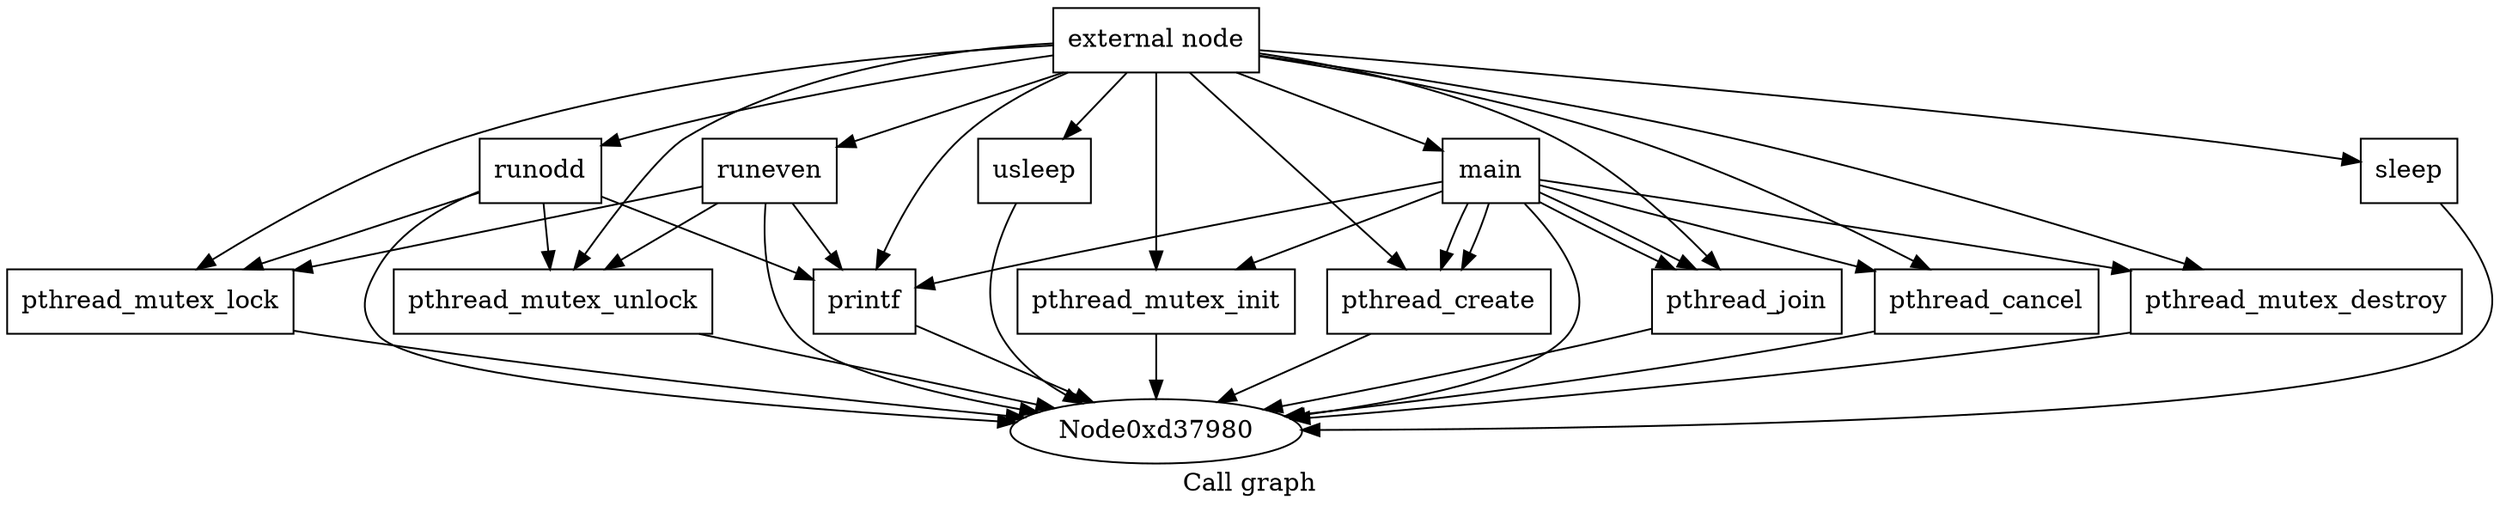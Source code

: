 digraph "Call graph" {
	label="Call graph";

	Node0xd2d360 [shape=record,label="{external node}"];
	Node0xd2d360 -> Node0xd379f0;
	Node0xd2d360 -> Node0xd37a90;
	Node0xd2d360 -> Node0xd37f40;
	Node0xd2d360 -> Node0xd380b0;
	Node0xd2d360 -> Node0xd37ac0;
	Node0xd2d360 -> Node0xd38180;
	Node0xd2d360 -> Node0xd381b0;
	Node0xd2d360 -> Node0xd38260;
	Node0xd2d360 -> Node0xd38300;
	Node0xd2d360 -> Node0xd38580;
	Node0xd2d360 -> Node0xd38290;
	Node0xd2d360 -> Node0xd38440;
	Node0xd2d360 -> Node0xd384b0;
	Node0xd379f0 [shape=record,label="{runodd}"];
	Node0xd379f0 -> Node0xd37a90;
	Node0xd379f0 -> Node0xd37f40;
	Node0xd379f0 -> Node0xd37980;
	Node0xd379f0 -> Node0xd37ac0;
	Node0xd37a90 [shape=record,label="{pthread_mutex_lock}"];
	Node0xd37a90 -> Node0xd37980;
	Node0xd37f40 [shape=record,label="{printf}"];
	Node0xd37f40 -> Node0xd37980;
	Node0xd380b0 [shape=record,label="{usleep}"];
	Node0xd380b0 -> Node0xd37980;
	Node0xd38180 [shape=record,label="{runeven}"];
	Node0xd38180 -> Node0xd37a90;
	Node0xd38180 -> Node0xd37f40;
	Node0xd38180 -> Node0xd37980;
	Node0xd38180 -> Node0xd37ac0;
	Node0xd37ac0 [shape=record,label="{pthread_mutex_unlock}"];
	Node0xd37ac0 -> Node0xd37980;
	Node0xd381b0 [shape=record,label="{main}"];
	Node0xd381b0 -> Node0xd38260;
	Node0xd381b0 -> Node0xd38300;
	Node0xd381b0 -> Node0xd38300;
	Node0xd381b0 -> Node0xd37980;
	Node0xd381b0 -> Node0xd37f40;
	Node0xd381b0 -> Node0xd38290;
	Node0xd381b0 -> Node0xd38440;
	Node0xd381b0 -> Node0xd38440;
	Node0xd381b0 -> Node0xd384b0;
	Node0xd38260 [shape=record,label="{pthread_mutex_init}"];
	Node0xd38260 -> Node0xd37980;
	Node0xd38300 [shape=record,label="{pthread_create}"];
	Node0xd38300 -> Node0xd37980;
	Node0xd38580 [shape=record,label="{sleep}"];
	Node0xd38580 -> Node0xd37980;
	Node0xd38290 [shape=record,label="{pthread_cancel}"];
	Node0xd38290 -> Node0xd37980;
	Node0xd38440 [shape=record,label="{pthread_join}"];
	Node0xd38440 -> Node0xd37980;
	Node0xd384b0 [shape=record,label="{pthread_mutex_destroy}"];
	Node0xd384b0 -> Node0xd37980;
}
